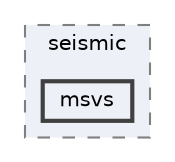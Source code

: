 digraph "external/taskflow/3rd-party/tbb/examples/parallel_for/seismic/msvs"
{
 // LATEX_PDF_SIZE
  bgcolor="transparent";
  edge [fontname=Helvetica,fontsize=10,labelfontname=Helvetica,labelfontsize=10];
  node [fontname=Helvetica,fontsize=10,shape=box,height=0.2,width=0.4];
  compound=true
  subgraph clusterdir_64bddfe600d87041a77aabe53ca906ef {
    graph [ bgcolor="#edf0f7", pencolor="grey50", label="seismic", fontname=Helvetica,fontsize=10 style="filled,dashed", URL="dir_64bddfe600d87041a77aabe53ca906ef.html",tooltip=""]
  dir_569d7daa2fb0af6f1ef05ada887d32d3 [label="msvs", fillcolor="#edf0f7", color="grey25", style="filled,bold", URL="dir_569d7daa2fb0af6f1ef05ada887d32d3.html",tooltip=""];
  }
}
